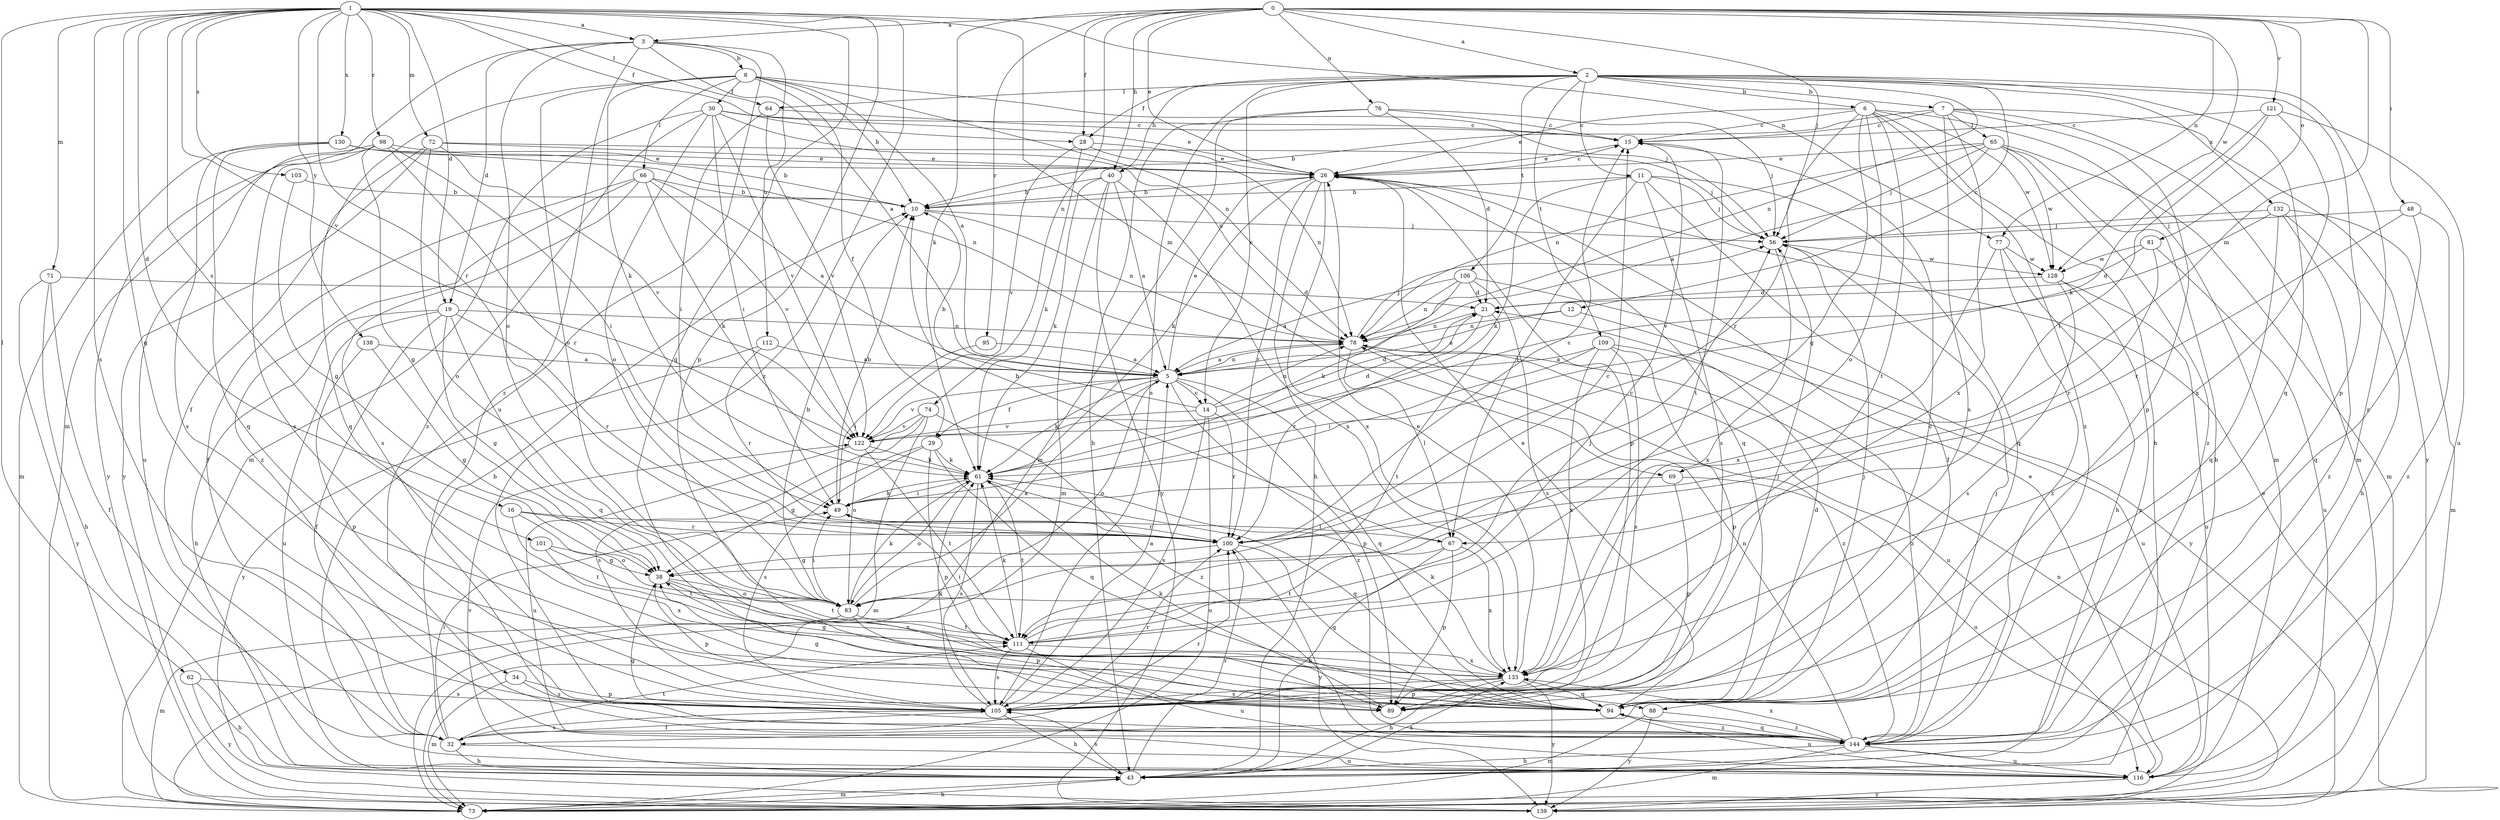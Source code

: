 strict digraph  {
0;
1;
2;
3;
5;
6;
7;
8;
10;
11;
12;
14;
15;
16;
19;
21;
26;
28;
29;
30;
32;
34;
38;
40;
43;
48;
49;
56;
61;
62;
64;
65;
66;
67;
69;
71;
72;
73;
74;
76;
77;
78;
81;
83;
88;
89;
94;
95;
98;
100;
101;
103;
105;
106;
109;
111;
112;
116;
121;
122;
128;
130;
132;
133;
138;
139;
144;
0 -> 2  [label=a];
0 -> 3  [label=a];
0 -> 26  [label=e];
0 -> 28  [label=f];
0 -> 40  [label=h];
0 -> 48  [label=i];
0 -> 56  [label=j];
0 -> 61  [label=k];
0 -> 69  [label=m];
0 -> 74  [label=n];
0 -> 76  [label=n];
0 -> 77  [label=n];
0 -> 81  [label=o];
0 -> 95  [label=r];
0 -> 121  [label=v];
0 -> 128  [label=w];
1 -> 3  [label=a];
1 -> 16  [label=d];
1 -> 19  [label=d];
1 -> 28  [label=f];
1 -> 34  [label=g];
1 -> 62  [label=l];
1 -> 64  [label=l];
1 -> 69  [label=m];
1 -> 71  [label=m];
1 -> 72  [label=m];
1 -> 77  [label=n];
1 -> 88  [label=p];
1 -> 94  [label=q];
1 -> 98  [label=r];
1 -> 100  [label=r];
1 -> 101  [label=s];
1 -> 103  [label=s];
1 -> 105  [label=s];
1 -> 122  [label=v];
1 -> 130  [label=x];
1 -> 138  [label=y];
1 -> 144  [label=z];
2 -> 6  [label=b];
2 -> 7  [label=b];
2 -> 11  [label=c];
2 -> 12  [label=c];
2 -> 14  [label=c];
2 -> 28  [label=f];
2 -> 40  [label=h];
2 -> 64  [label=l];
2 -> 78  [label=n];
2 -> 88  [label=p];
2 -> 94  [label=q];
2 -> 105  [label=s];
2 -> 106  [label=t];
2 -> 109  [label=t];
2 -> 132  [label=x];
2 -> 144  [label=z];
3 -> 5  [label=a];
3 -> 8  [label=b];
3 -> 19  [label=d];
3 -> 73  [label=m];
3 -> 83  [label=o];
3 -> 112  [label=u];
3 -> 116  [label=u];
3 -> 144  [label=z];
5 -> 14  [label=c];
5 -> 26  [label=e];
5 -> 29  [label=f];
5 -> 61  [label=k];
5 -> 78  [label=n];
5 -> 83  [label=o];
5 -> 89  [label=p];
5 -> 94  [label=q];
5 -> 122  [label=v];
5 -> 144  [label=z];
6 -> 15  [label=c];
6 -> 26  [label=e];
6 -> 38  [label=g];
6 -> 43  [label=h];
6 -> 73  [label=m];
6 -> 83  [label=o];
6 -> 100  [label=r];
6 -> 111  [label=t];
6 -> 128  [label=w];
6 -> 144  [label=z];
7 -> 10  [label=b];
7 -> 15  [label=c];
7 -> 65  [label=l];
7 -> 73  [label=m];
7 -> 89  [label=p];
7 -> 105  [label=s];
7 -> 133  [label=x];
7 -> 139  [label=y];
8 -> 5  [label=a];
8 -> 10  [label=b];
8 -> 29  [label=f];
8 -> 30  [label=f];
8 -> 32  [label=f];
8 -> 56  [label=j];
8 -> 61  [label=k];
8 -> 66  [label=l];
8 -> 78  [label=n];
8 -> 83  [label=o];
10 -> 56  [label=j];
10 -> 78  [label=n];
11 -> 10  [label=b];
11 -> 32  [label=f];
11 -> 56  [label=j];
11 -> 61  [label=k];
11 -> 67  [label=l];
11 -> 94  [label=q];
11 -> 105  [label=s];
12 -> 5  [label=a];
12 -> 78  [label=n];
12 -> 116  [label=u];
14 -> 10  [label=b];
14 -> 21  [label=d];
14 -> 78  [label=n];
14 -> 100  [label=r];
14 -> 105  [label=s];
14 -> 122  [label=v];
14 -> 73  [label=u];
15 -> 26  [label=e];
15 -> 111  [label=t];
16 -> 67  [label=l];
16 -> 83  [label=o];
16 -> 100  [label=r];
16 -> 111  [label=t];
19 -> 32  [label=f];
19 -> 38  [label=g];
19 -> 43  [label=h];
19 -> 78  [label=n];
19 -> 94  [label=q];
19 -> 100  [label=r];
19 -> 116  [label=u];
21 -> 78  [label=n];
21 -> 100  [label=r];
21 -> 111  [label=t];
26 -> 10  [label=b];
26 -> 15  [label=c];
26 -> 43  [label=h];
26 -> 61  [label=k];
26 -> 89  [label=p];
26 -> 94  [label=q];
26 -> 100  [label=r];
26 -> 133  [label=x];
28 -> 26  [label=e];
28 -> 61  [label=k];
28 -> 78  [label=n];
28 -> 122  [label=v];
29 -> 38  [label=g];
29 -> 61  [label=k];
29 -> 89  [label=p];
29 -> 94  [label=q];
29 -> 105  [label=s];
30 -> 15  [label=c];
30 -> 26  [label=e];
30 -> 49  [label=i];
30 -> 73  [label=m];
30 -> 78  [label=n];
30 -> 83  [label=o];
30 -> 122  [label=v];
30 -> 144  [label=z];
32 -> 10  [label=b];
32 -> 43  [label=h];
32 -> 49  [label=i];
32 -> 100  [label=r];
32 -> 105  [label=s];
32 -> 111  [label=t];
32 -> 116  [label=u];
34 -> 73  [label=m];
34 -> 89  [label=p];
34 -> 105  [label=s];
38 -> 83  [label=o];
38 -> 89  [label=p];
38 -> 111  [label=t];
38 -> 133  [label=x];
40 -> 5  [label=a];
40 -> 10  [label=b];
40 -> 61  [label=k];
40 -> 73  [label=m];
40 -> 133  [label=x];
40 -> 139  [label=y];
43 -> 73  [label=m];
43 -> 100  [label=r];
43 -> 105  [label=s];
43 -> 122  [label=v];
43 -> 133  [label=x];
48 -> 56  [label=j];
48 -> 94  [label=q];
48 -> 100  [label=r];
48 -> 144  [label=z];
49 -> 10  [label=b];
49 -> 61  [label=k];
49 -> 100  [label=r];
56 -> 128  [label=w];
56 -> 133  [label=x];
61 -> 49  [label=i];
61 -> 83  [label=o];
61 -> 94  [label=q];
61 -> 105  [label=s];
61 -> 111  [label=t];
62 -> 43  [label=h];
62 -> 105  [label=s];
62 -> 139  [label=y];
64 -> 15  [label=c];
64 -> 49  [label=i];
64 -> 122  [label=v];
65 -> 5  [label=a];
65 -> 26  [label=e];
65 -> 43  [label=h];
65 -> 56  [label=j];
65 -> 73  [label=m];
65 -> 78  [label=n];
65 -> 128  [label=w];
65 -> 144  [label=z];
66 -> 5  [label=a];
66 -> 10  [label=b];
66 -> 32  [label=f];
66 -> 61  [label=k];
66 -> 105  [label=s];
66 -> 122  [label=v];
66 -> 144  [label=z];
67 -> 10  [label=b];
67 -> 43  [label=h];
67 -> 89  [label=p];
67 -> 111  [label=t];
67 -> 133  [label=x];
69 -> 49  [label=i];
69 -> 89  [label=p];
69 -> 116  [label=u];
71 -> 21  [label=d];
71 -> 32  [label=f];
71 -> 43  [label=h];
71 -> 139  [label=y];
72 -> 26  [label=e];
72 -> 56  [label=j];
72 -> 83  [label=o];
72 -> 94  [label=q];
72 -> 122  [label=v];
72 -> 139  [label=y];
73 -> 43  [label=h];
74 -> 73  [label=m];
74 -> 83  [label=o];
74 -> 105  [label=s];
74 -> 122  [label=v];
74 -> 144  [label=z];
76 -> 15  [label=c];
76 -> 21  [label=d];
76 -> 43  [label=h];
76 -> 56  [label=j];
76 -> 73  [label=m];
77 -> 43  [label=h];
77 -> 128  [label=w];
77 -> 133  [label=x];
77 -> 144  [label=z];
78 -> 5  [label=a];
78 -> 56  [label=j];
78 -> 67  [label=l];
78 -> 116  [label=u];
78 -> 144  [label=z];
81 -> 21  [label=d];
81 -> 100  [label=r];
81 -> 116  [label=u];
81 -> 128  [label=w];
83 -> 5  [label=a];
83 -> 10  [label=b];
83 -> 15  [label=c];
83 -> 49  [label=i];
83 -> 61  [label=k];
83 -> 73  [label=m];
83 -> 89  [label=p];
83 -> 111  [label=t];
88 -> 73  [label=m];
88 -> 139  [label=y];
88 -> 144  [label=z];
89 -> 15  [label=c];
89 -> 61  [label=k];
94 -> 21  [label=d];
94 -> 26  [label=e];
94 -> 38  [label=g];
94 -> 56  [label=j];
94 -> 116  [label=u];
94 -> 144  [label=z];
95 -> 5  [label=a];
95 -> 49  [label=i];
98 -> 26  [label=e];
98 -> 38  [label=g];
98 -> 49  [label=i];
98 -> 100  [label=r];
98 -> 105  [label=s];
98 -> 116  [label=u];
98 -> 139  [label=y];
100 -> 15  [label=c];
100 -> 38  [label=g];
100 -> 94  [label=q];
100 -> 139  [label=y];
101 -> 38  [label=g];
101 -> 111  [label=t];
101 -> 133  [label=x];
103 -> 10  [label=b];
103 -> 38  [label=g];
105 -> 5  [label=a];
105 -> 32  [label=f];
105 -> 43  [label=h];
105 -> 56  [label=j];
105 -> 61  [label=k];
105 -> 100  [label=r];
106 -> 5  [label=a];
106 -> 21  [label=d];
106 -> 61  [label=k];
106 -> 78  [label=n];
106 -> 105  [label=s];
106 -> 139  [label=y];
109 -> 5  [label=a];
109 -> 49  [label=i];
109 -> 89  [label=p];
109 -> 105  [label=s];
109 -> 133  [label=x];
109 -> 144  [label=z];
111 -> 15  [label=c];
111 -> 49  [label=i];
111 -> 56  [label=j];
111 -> 61  [label=k];
111 -> 105  [label=s];
111 -> 116  [label=u];
111 -> 133  [label=x];
112 -> 5  [label=a];
112 -> 100  [label=r];
112 -> 139  [label=y];
116 -> 26  [label=e];
116 -> 139  [label=y];
121 -> 15  [label=c];
121 -> 61  [label=k];
121 -> 67  [label=l];
121 -> 116  [label=u];
121 -> 133  [label=x];
122 -> 21  [label=d];
122 -> 61  [label=k];
122 -> 111  [label=t];
122 -> 116  [label=u];
128 -> 21  [label=d];
128 -> 105  [label=s];
128 -> 116  [label=u];
128 -> 144  [label=z];
130 -> 10  [label=b];
130 -> 26  [label=e];
130 -> 73  [label=m];
130 -> 78  [label=n];
130 -> 94  [label=q];
130 -> 105  [label=s];
132 -> 43  [label=h];
132 -> 56  [label=j];
132 -> 73  [label=m];
132 -> 94  [label=q];
132 -> 122  [label=v];
132 -> 144  [label=z];
133 -> 26  [label=e];
133 -> 38  [label=g];
133 -> 43  [label=h];
133 -> 61  [label=k];
133 -> 89  [label=p];
133 -> 94  [label=q];
133 -> 105  [label=s];
133 -> 139  [label=y];
138 -> 5  [label=a];
138 -> 38  [label=g];
138 -> 89  [label=p];
139 -> 26  [label=e];
139 -> 78  [label=n];
144 -> 38  [label=g];
144 -> 43  [label=h];
144 -> 56  [label=j];
144 -> 73  [label=m];
144 -> 78  [label=n];
144 -> 94  [label=q];
144 -> 116  [label=u];
144 -> 133  [label=x];
}
